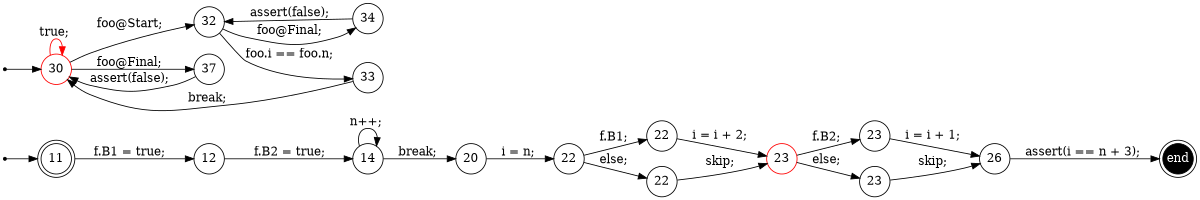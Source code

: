 digraph finite_state_machine {
	rankdir=LR
	size="8,5"
	93824993311008 [label = 11, shape = doublecircle, fixedsize = true]; 
	s93824993311008 [shape = point];
	93824993307216 [label = 30, shape = doublecircle, color = red, fixedsize = true]; 
	s93824993307216 [shape = point];
	e93824993306544 [shape = doublecircle, fixedsize = true, style = filled, fillcolor = black, fontcolor = white,  label = end];
	 93824993312480 [label = 12, shape = circle, fixedsize = true ];
	 93824993302560 [label = 14, shape = circle, fixedsize = true ];
	 93824993303360 [label = 20, shape = circle, fixedsize = true ];
	 93824993303680 [label = 22, shape = circle, fixedsize = true ];
	 93824993304480 [label = 22, shape = circle, fixedsize = true ];
	 93824993305200 [label = 22, shape = circle, fixedsize = true ];
	 93824993304992 [label = 23, shape = circle, color = red, fixedsize = true ];
	 93824993306032 [label = 23, shape = circle, fixedsize = true ];
	 93824993306752 [label = 23, shape = circle, fixedsize = true ];
	 93824993306544 [label = 26, shape = circle, fixedsize = true ];
	 93824993307216 [label = 30, shape = circle, color = red, fixedsize = true ];
	 93824993307984 [label = 32, shape = circle, fixedsize = true ];
	 93824993308816 [label = 33, shape = circle, fixedsize = true ];
	 93824993309536 [label = 34, shape = circle, fixedsize = true ];
	 93824993310048 [label = 37, shape = circle, fixedsize = true ];
	s93824993311008 -> 93824993311008;
	s93824993307216 -> 93824993307216;
	93824993311008 -> 93824993312480 [ label = "f.B1 = true; "];
	93824993312480 -> 93824993302560 [ label = "f.B2 = true; "];
	93824993302560 -> 93824993303360 [ label = "break; "];
	93824993302560 -> 93824993302560 [ label = "n++; "];
	93824993303360 -> 93824993303680 [ label = "i = n; "];
	93824993303680 -> 93824993304480 [ label = "f.B1; "];
	93824993304480 -> 93824993304992 [ label = "i = i + 2; "];
	93824993303680 -> 93824993305200 [ label = "else; "];
	93824993305200 -> 93824993304992 [ label = "skip; "];
	93824993304992 -> 93824993306032 [ label = "f.B2; "];
	93824993306032 -> 93824993306544 [ label = "i = i + 1; "];
	93824993304992 -> 93824993306752 [ label = "else; "];
	93824993306752 -> 93824993306544 [ label = "skip; "];
	93824993306544 -> e93824993306544 [ label = "assert(i == n + 3); "];
	93824993307216 -> 93824993307984 [ label = "foo@Start; "];
	93824993307984 -> 93824993308816 [ label = "foo.i == foo.n; "];
	93824993308816 -> 93824993307216 [ label = "break; "];
	93824993307984 -> 93824993309536 [ label = "foo@Final; "];
	93824993309536 -> 93824993307984 [ label = "assert(false); "];
	93824993307216 -> 93824993310048 [ label = "foo@Final; "];
	93824993310048 -> 93824993307216 [ label = "assert(false); "];
	93824993307216 -> 93824993307216 [color = red, label = "true; "];
}
